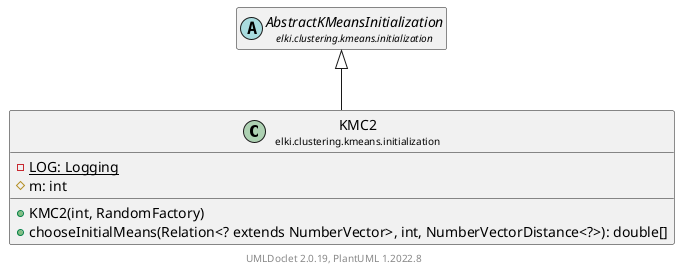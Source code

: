 @startuml
    remove .*\.(Instance|Par|Parameterizer|Factory)$
    set namespaceSeparator none
    hide empty fields
    hide empty methods

    class "<size:14>KMC2\n<size:10>elki.clustering.kmeans.initialization" as elki.clustering.kmeans.initialization.KMC2 [[KMC2.html]] {
        {static} -LOG: Logging
        #m: int
        +KMC2(int, RandomFactory)
        +chooseInitialMeans(Relation<? extends NumberVector>, int, NumberVectorDistance<?>): double[]
    }

    abstract class "<size:14>AbstractKMeansInitialization\n<size:10>elki.clustering.kmeans.initialization" as elki.clustering.kmeans.initialization.AbstractKMeansInitialization [[AbstractKMeansInitialization.html]]
    class "<size:14>KMC2.Instance\n<size:10>elki.clustering.kmeans.initialization" as elki.clustering.kmeans.initialization.KMC2.Instance [[KMC2.Instance.html]]
    class "<size:14>KMC2.Par\n<size:10>elki.clustering.kmeans.initialization" as elki.clustering.kmeans.initialization.KMC2.Par [[KMC2.Par.html]]

    elki.clustering.kmeans.initialization.AbstractKMeansInitialization <|-- elki.clustering.kmeans.initialization.KMC2
    elki.clustering.kmeans.initialization.KMC2 +-- elki.clustering.kmeans.initialization.KMC2.Instance
    elki.clustering.kmeans.initialization.KMC2 +-- elki.clustering.kmeans.initialization.KMC2.Par

    center footer UMLDoclet 2.0.19, PlantUML 1.2022.8
@enduml

